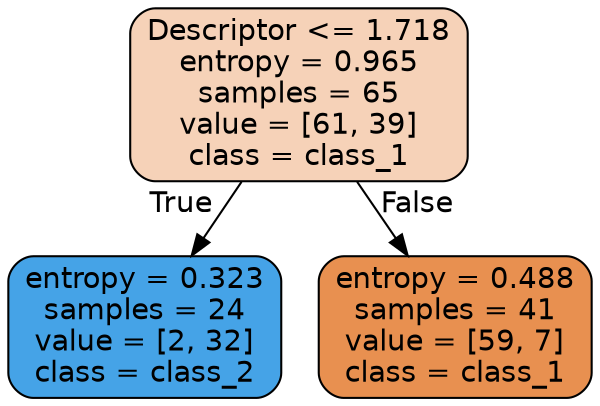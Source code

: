 digraph Tree {
node [shape=box, style="filled, rounded", color="black", fontname="helvetica"] ;
edge [fontname="helvetica"] ;
0 [label="Descriptor <= 1.718\nentropy = 0.965\nsamples = 65\nvalue = [61, 39]\nclass = class_1", fillcolor="#f6d2b8"] ;
1 [label="entropy = 0.323\nsamples = 24\nvalue = [2, 32]\nclass = class_2", fillcolor="#45a3e7"] ;
0 -> 1 [labeldistance=2.5, labelangle=45, headlabel="True"] ;
2 [label="entropy = 0.488\nsamples = 41\nvalue = [59, 7]\nclass = class_1", fillcolor="#e89050"] ;
0 -> 2 [labeldistance=2.5, labelangle=-45, headlabel="False"] ;
}